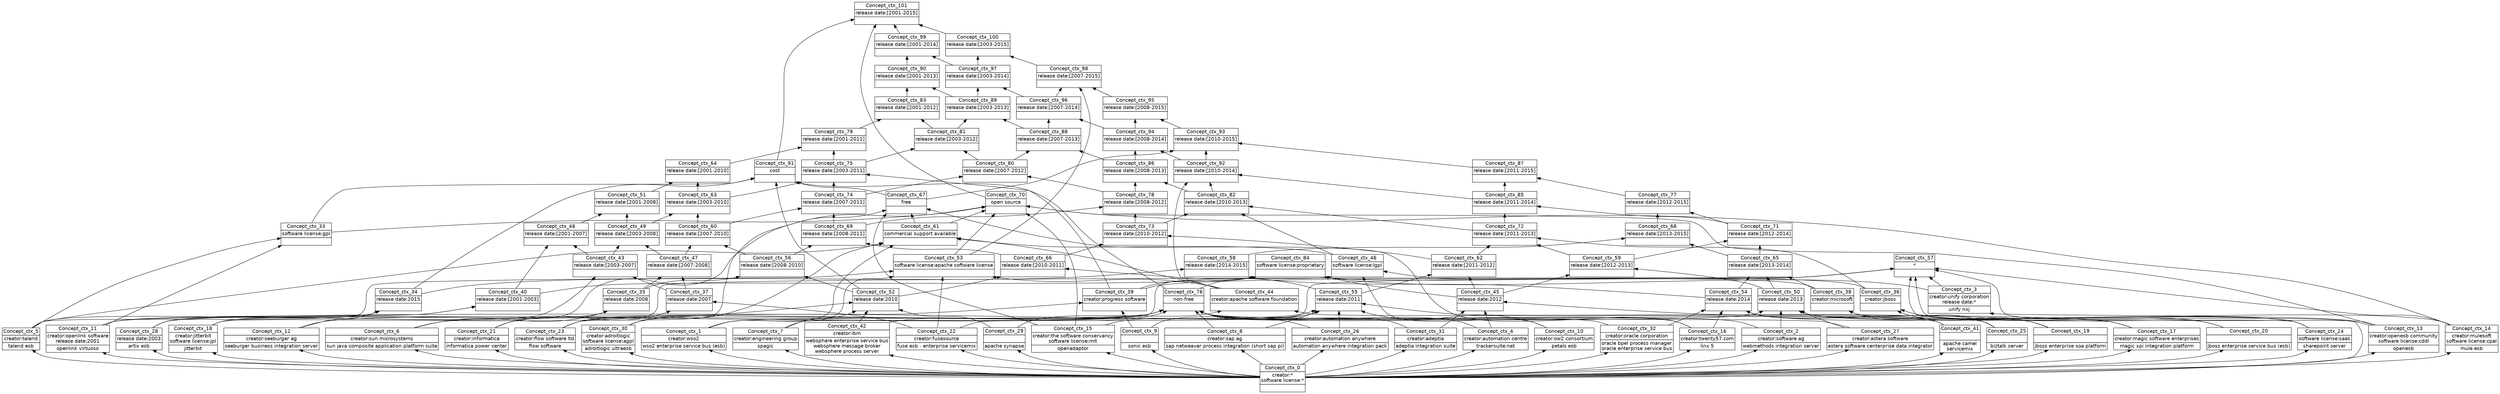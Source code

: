 digraph G { 
	rankdir=BT;
	margin=0;
	node [margin="0.03,0.03",fontname="DejaVu Sans"];
	ranksep=0.3;
	nodesep=0.2;
//graph[label="name:ctx,concept number:102,object number:38,attribute number:104"
150 [shape=none,label=<<table border="0" cellborder="1" cellspacing="0" port="p"><tr><td>Concept_ctx_0</td></tr><tr><td>creator:*<br/>software license:*<br/></td></tr><tr><td><br/></td></tr></table>>];
111 [shape=none,label=<<table border="0" cellborder="1" cellspacing="0" port="p"><tr><td>Concept_ctx_11</td></tr><tr><td>creator:openlink software<br/>release date:2001<br/></td></tr><tr><td>openlink virtuoso<br/></td></tr></table>>];
119 [shape=none,label=<<table border="0" cellborder="1" cellspacing="0" port="p"><tr><td>Concept_ctx_31</td></tr><tr><td>creator:adeptia<br/></td></tr><tr><td>adeptia integration suite<br/></td></tr></table>>];
120 [shape=none,label=<<table border="0" cellborder="1" cellspacing="0" port="p"><tr><td>Concept_ctx_30</td></tr><tr><td>creator:adroitlogic<br/>software license:agpl<br/></td></tr><tr><td>adroitlogic ultraesb<br/></td></tr></table>>];
123 [shape=none,label=<<table border="0" cellborder="1" cellspacing="0" port="p"><tr><td>Concept_ctx_27</td></tr><tr><td>creator:astera software<br/></td></tr><tr><td>astera software centerprise data integrator<br/></td></tr></table>>];
124 [shape=none,label=<<table border="0" cellborder="1" cellspacing="0" port="p"><tr><td>Concept_ctx_26</td></tr><tr><td>creator:automation anywhere<br/></td></tr><tr><td>automation anywhere integration pack<br/></td></tr></table>>];
125 [shape=none,label=<<table border="0" cellborder="1" cellspacing="0" port="p"><tr><td>Concept_ctx_24</td></tr><tr><td>software license:saas<br/></td></tr><tr><td>sharepoint server<br/></td></tr></table>>];
126 [shape=none,label=<<table border="0" cellborder="1" cellspacing="0" port="p"><tr><td>Concept_ctx_25</td></tr><tr><td><br/></td></tr><tr><td>biztalk server<br/></td></tr></table>>];
128 [shape=none,label=<<table border="0" cellborder="1" cellspacing="0" port="p"><tr><td>Concept_ctx_23</td></tr><tr><td>creator:flow software ltd<br/></td></tr><tr><td>flow software<br/></td></tr></table>>];
129 [shape=none,label=<<table border="0" cellborder="1" cellspacing="0" port="p"><tr><td>Concept_ctx_22</td></tr><tr><td>creator:fusesource<br/></td></tr><tr><td>fuse esb - enterprise servicemix<br/></td></tr></table>>];
130 [shape=none,label=<<table border="0" cellborder="1" cellspacing="0" port="p"><tr><td>Concept_ctx_21</td></tr><tr><td>creator:informatica<br/></td></tr><tr><td>informatica power center<br/></td></tr></table>>];
132 [shape=none,label=<<table border="0" cellborder="1" cellspacing="0" port="p"><tr><td>Concept_ctx_18</td></tr><tr><td>creator:jitterbit<br/>software license:jpl<br/></td></tr><tr><td>jitterbit<br/></td></tr></table>>];
133 [shape=none,label=<<table border="0" cellborder="1" cellspacing="0" port="p"><tr><td>Concept_ctx_17</td></tr><tr><td>creator:magic software enterprises<br/></td></tr><tr><td>magic xpi integration platform<br/></td></tr></table>>];
134 [shape=none,label=<<table border="0" cellborder="1" cellspacing="0" port="p"><tr><td>Concept_ctx_16</td></tr><tr><td>creator:twenty57.com<br/></td></tr><tr><td>linx 5<br/></td></tr></table>>];
135 [shape=none,label=<<table border="0" cellborder="1" cellspacing="0" port="p"><tr><td>Concept_ctx_15</td></tr><tr><td>creator:the software conservancy<br/>software license:mit<br/></td></tr><tr><td>openadaptor<br/></td></tr></table>>];
136 [shape=none,label=<<table border="0" cellborder="1" cellspacing="0" port="p"><tr><td>Concept_ctx_14</td></tr><tr><td>creator:mulesoft<br/>software license:cpal<br/></td></tr><tr><td>mule esb<br/></td></tr></table>>];
137 [shape=none,label=<<table border="0" cellborder="1" cellspacing="0" port="p"><tr><td>Concept_ctx_13</td></tr><tr><td>creator:openesb community<br/>software license:cddl<br/></td></tr><tr><td>openesb<br/></td></tr></table>>];
138 [shape=none,label=<<table border="0" cellborder="1" cellspacing="0" port="p"><tr><td>Concept_ctx_12</td></tr><tr><td>creator:seeburger ag<br/></td></tr><tr><td>seeburger business integration server<br/></td></tr></table>>];
140 [shape=none,label=<<table border="0" cellborder="1" cellspacing="0" port="p"><tr><td>Concept_ctx_10</td></tr><tr><td>creator:ow2 consortium<br/></td></tr><tr><td>petals esb<br/></td></tr></table>>];
141 [shape=none,label=<<table border="0" cellborder="1" cellspacing="0" port="p"><tr><td>Concept_ctx_8</td></tr><tr><td>creator:sap ag<br/></td></tr><tr><td>sap netweaver process integration (short sap pi)<br/></td></tr></table>>];
142 [shape=none,label=<<table border="0" cellborder="1" cellspacing="0" port="p"><tr><td>Concept_ctx_7</td></tr><tr><td>creator:engineering group<br/></td></tr><tr><td>spagic<br/></td></tr></table>>];
143 [shape=none,label=<<table border="0" cellborder="1" cellspacing="0" port="p"><tr><td>Concept_ctx_6</td></tr><tr><td>creator:sun microsystems<br/></td></tr><tr><td>sun java composite application platform suite<br/></td></tr></table>>];
144 [shape=none,label=<<table border="0" cellborder="1" cellspacing="0" port="p"><tr><td>Concept_ctx_5</td></tr><tr><td>creator:talend<br/></td></tr><tr><td>talend esb<br/></td></tr></table>>];
145 [shape=none,label=<<table border="0" cellborder="1" cellspacing="0" port="p"><tr><td>Concept_ctx_4</td></tr><tr><td>creator:automation centre<br/></td></tr><tr><td>trackersuite.net<br/></td></tr></table>>];
146 [shape=none,label=<<table border="0" cellborder="1" cellspacing="0" port="p"><tr><td>Concept_ctx_3</td></tr><tr><td>creator:unify corporation<br/>release date:*<br/></td></tr><tr><td>unify nxj<br/></td></tr></table>>];
147 [shape=none,label=<<table border="0" cellborder="1" cellspacing="0" port="p"><tr><td>Concept_ctx_2</td></tr><tr><td>creator:software ag<br/></td></tr><tr><td>webmethods integration server<br/></td></tr></table>>];
149 [shape=none,label=<<table border="0" cellborder="1" cellspacing="0" port="p"><tr><td>Concept_ctx_1</td></tr><tr><td>creator:wso2<br/></td></tr><tr><td>wso2 enterprise service bus (esb)<br/></td></tr></table>>];
151 [shape=none,label=<<table border="0" cellborder="1" cellspacing="0" port="p"><tr><td>Concept_ctx_28</td></tr><tr><td>release date:2003<br/></td></tr><tr><td>artix esb<br/></td></tr></table>>];
154 [shape=none,label=<<table border="0" cellborder="1" cellspacing="0" port="p"><tr><td>Concept_ctx_29</td></tr><tr><td><br/></td></tr><tr><td>apache synapse<br/></td></tr></table>>];
156 [shape=none,label=<<table border="0" cellborder="1" cellspacing="0" port="p"><tr><td>Concept_ctx_9</td></tr><tr><td><br/></td></tr><tr><td>sonic esb<br/></td></tr></table>>];
157 [shape=none,label=<<table border="0" cellborder="1" cellspacing="0" port="p"><tr><td>Concept_ctx_19</td></tr><tr><td><br/></td></tr><tr><td>jboss enterprise soa platform<br/></td></tr></table>>];
160 [shape=none,label=<<table border="0" cellborder="1" cellspacing="0" port="p"><tr><td>Concept_ctx_20</td></tr><tr><td><br/></td></tr><tr><td>jboss enterprise service bus (esb)<br/></td></tr></table>>];
122 [shape=none,label=<<table border="0" cellborder="1" cellspacing="0" port="p"><tr><td>Concept_ctx_39</td></tr><tr><td>creator:progress software<br/></td></tr><tr><td><br/></td></tr></table>>];
127 [shape=none,label=<<table border="0" cellborder="1" cellspacing="0" port="p"><tr><td>Concept_ctx_38</td></tr><tr><td>creator:microsoft<br/></td></tr><tr><td><br/></td></tr></table>>];
131 [shape=none,label=<<table border="0" cellborder="1" cellspacing="0" port="p"><tr><td>Concept_ctx_36</td></tr><tr><td>creator:jboss<br/></td></tr><tr><td><br/></td></tr></table>>];
139 [shape=none,label=<<table border="0" cellborder="1" cellspacing="0" port="p"><tr><td>Concept_ctx_32</td></tr><tr><td>creator:oracle corporation<br/></td></tr><tr><td>oracle bpel process manager<br/>oracle enterprise service bus<br/></td></tr></table>>];
152 [shape=none,label=<<table border="0" cellborder="1" cellspacing="0" port="p"><tr><td>Concept_ctx_37</td></tr><tr><td>release date:2007<br/></td></tr><tr><td><br/></td></tr></table>>];
153 [shape=none,label=<<table border="0" cellborder="1" cellspacing="0" port="p"><tr><td>Concept_ctx_35</td></tr><tr><td>release date:2008<br/></td></tr><tr><td><br/></td></tr></table>>];
162 [shape=none,label=<<table border="0" cellborder="1" cellspacing="0" port="p"><tr><td>Concept_ctx_41</td></tr><tr><td><br/></td></tr><tr><td>apache camel<br/>servicemix<br/></td></tr></table>>];
164 [shape=none,label=<<table border="0" cellborder="1" cellspacing="0" port="p"><tr><td>Concept_ctx_34</td></tr><tr><td>release date:2015<br/></td></tr><tr><td><br/></td></tr></table>>];
165 [shape=none,label=<<table border="0" cellborder="1" cellspacing="0" port="p"><tr><td>Concept_ctx_40</td></tr><tr><td>release date:[2001-2003]<br/></td></tr><tr><td><br/></td></tr></table>>];
213 [shape=none,label=<<table border="0" cellborder="1" cellspacing="0" port="p"><tr><td>Concept_ctx_33</td></tr><tr><td>software license:gpl<br/></td></tr><tr><td><br/></td></tr></table>>];
121 [shape=none,label=<<table border="0" cellborder="1" cellspacing="0" port="p"><tr><td>Concept_ctx_44</td></tr><tr><td>creator:apache software foundation<br/></td></tr><tr><td><br/></td></tr></table>>];
148 [shape=none,label=<<table border="0" cellborder="1" cellspacing="0" port="p"><tr><td>Concept_ctx_42</td></tr><tr><td>creator:ibm<br/></td></tr><tr><td>websphere enterprise service bus<br/>websphere message broker<br/>websphere process server<br/></td></tr></table>>];
159 [shape=none,label=<<table border="0" cellborder="1" cellspacing="0" port="p"><tr><td>Concept_ctx_45</td></tr><tr><td>release date:2012<br/></td></tr><tr><td><br/></td></tr></table>>];
166 [shape=none,label=<<table border="0" cellborder="1" cellspacing="0" port="p"><tr><td>Concept_ctx_43</td></tr><tr><td>release date:[2003-2007]<br/></td></tr><tr><td><br/></td></tr></table>>];
167 [shape=none,label=<<table border="0" cellborder="1" cellspacing="0" port="p"><tr><td>Concept_ctx_47</td></tr><tr><td>release date:[2007-2008]<br/></td></tr><tr><td><br/></td></tr></table>>];
174 [shape=none,label=<<table border="0" cellborder="1" cellspacing="0" port="p"><tr><td>Concept_ctx_48</td></tr><tr><td>release date:[2001-2007]<br/></td></tr><tr><td><br/></td></tr></table>>];
212 [shape=none,label=<<table border="0" cellborder="1" cellspacing="0" port="p"><tr><td>Concept_ctx_46</td></tr><tr><td>software license:lgpl<br/></td></tr><tr><td><br/></td></tr></table>>];
175 [shape=none,label=<<table border="0" cellborder="1" cellspacing="0" port="p"><tr><td>Concept_ctx_49</td></tr><tr><td>release date:[2003-2008]<br/></td></tr><tr><td><br/></td></tr></table>>];
155 [shape=none,label=<<table border="0" cellborder="1" cellspacing="0" port="p"><tr><td>Concept_ctx_52</td></tr><tr><td>release date:2010<br/></td></tr><tr><td><br/></td></tr></table>>];
161 [shape=none,label=<<table border="0" cellborder="1" cellspacing="0" port="p"><tr><td>Concept_ctx_50</td></tr><tr><td>release date:2013<br/></td></tr><tr><td><br/></td></tr></table>>];
182 [shape=none,label=<<table border="0" cellborder="1" cellspacing="0" port="p"><tr><td>Concept_ctx_51</td></tr><tr><td>release date:[2001-2008]<br/></td></tr><tr><td><br/></td></tr></table>>];
211 [shape=none,label=<<table border="0" cellborder="1" cellspacing="0" port="p"><tr><td>Concept_ctx_53</td></tr><tr><td>software license:apache software license<br/></td></tr><tr><td><br/></td></tr></table>>];
158 [shape=none,label=<<table border="0" cellborder="1" cellspacing="0" port="p"><tr><td>Concept_ctx_55</td></tr><tr><td>release date:2011<br/></td></tr><tr><td><br/></td></tr></table>>];
163 [shape=none,label=<<table border="0" cellborder="1" cellspacing="0" port="p"><tr><td>Concept_ctx_54</td></tr><tr><td>release date:2014<br/></td></tr><tr><td><br/></td></tr></table>>];
168 [shape=none,label=<<table border="0" cellborder="1" cellspacing="0" port="p"><tr><td>Concept_ctx_56</td></tr><tr><td>release date:[2008-2010]<br/></td></tr><tr><td><br/></td></tr></table>>];
118 [shape=none,label=<<table border="0" cellborder="1" cellspacing="0" port="p"><tr><td>Concept_ctx_57</td></tr><tr><td>*<br/></td></tr><tr><td><br/></td></tr></table>>];
171 [shape=none,label=<<table border="0" cellborder="1" cellspacing="0" port="p"><tr><td>Concept_ctx_59</td></tr><tr><td>release date:[2012-2013]<br/></td></tr><tr><td><br/></td></tr></table>>];
173 [shape=none,label=<<table border="0" cellborder="1" cellspacing="0" port="p"><tr><td>Concept_ctx_58</td></tr><tr><td>release date:[2014-2015]<br/></td></tr><tr><td><br/></td></tr></table>>];
116 [shape=none,label=<<table border="0" cellborder="1" cellspacing="0" port="p"><tr><td>Concept_ctx_61</td></tr><tr><td>commercial support available<br/></td></tr><tr><td><br/></td></tr></table>>];
170 [shape=none,label=<<table border="0" cellborder="1" cellspacing="0" port="p"><tr><td>Concept_ctx_62</td></tr><tr><td>release date:[2011-2012]<br/></td></tr><tr><td><br/></td></tr></table>>];
176 [shape=none,label=<<table border="0" cellborder="1" cellspacing="0" port="p"><tr><td>Concept_ctx_60</td></tr><tr><td>release date:[2007-2010]<br/></td></tr><tr><td><br/></td></tr></table>>];
183 [shape=none,label=<<table border="0" cellborder="1" cellspacing="0" port="p"><tr><td>Concept_ctx_63</td></tr><tr><td>release date:[2003-2010]<br/></td></tr><tr><td><br/></td></tr></table>>];
189 [shape=none,label=<<table border="0" cellborder="1" cellspacing="0" port="p"><tr><td>Concept_ctx_64</td></tr><tr><td>release date:[2001-2010]<br/></td></tr><tr><td><br/></td></tr></table>>];
115 [shape=none,label=<<table border="0" cellborder="1" cellspacing="0" port="p"><tr><td>Concept_ctx_67</td></tr><tr><td>free<br/></td></tr><tr><td><br/></td></tr></table>>];
169 [shape=none,label=<<table border="0" cellborder="1" cellspacing="0" port="p"><tr><td>Concept_ctx_66</td></tr><tr><td>release date:[2010-2011]<br/></td></tr><tr><td><br/></td></tr></table>>];
172 [shape=none,label=<<table border="0" cellborder="1" cellspacing="0" port="p"><tr><td>Concept_ctx_65</td></tr><tr><td>release date:[2013-2014]<br/></td></tr><tr><td><br/></td></tr></table>>];
177 [shape=none,label=<<table border="0" cellborder="1" cellspacing="0" port="p"><tr><td>Concept_ctx_69</td></tr><tr><td>release date:[2008-2011]<br/></td></tr><tr><td><br/></td></tr></table>>];
181 [shape=none,label=<<table border="0" cellborder="1" cellspacing="0" port="p"><tr><td>Concept_ctx_68</td></tr><tr><td>release date:[2013-2015]<br/></td></tr><tr><td><br/></td></tr></table>>];
110 [shape=none,label=<<table border="0" cellborder="1" cellspacing="0" port="p"><tr><td>Concept_ctx_70</td></tr><tr><td>open source<br/></td></tr><tr><td><br/></td></tr></table>>];
178 [shape=none,label=<<table border="0" cellborder="1" cellspacing="0" port="p"><tr><td>Concept_ctx_73</td></tr><tr><td>release date:[2010-2012]<br/></td></tr><tr><td><br/></td></tr></table>>];
179 [shape=none,label=<<table border="0" cellborder="1" cellspacing="0" port="p"><tr><td>Concept_ctx_72</td></tr><tr><td>release date:[2011-2013]<br/></td></tr><tr><td><br/></td></tr></table>>];
180 [shape=none,label=<<table border="0" cellborder="1" cellspacing="0" port="p"><tr><td>Concept_ctx_71</td></tr><tr><td>release date:[2012-2014]<br/></td></tr><tr><td><br/></td></tr></table>>];
184 [shape=none,label=<<table border="0" cellborder="1" cellspacing="0" port="p"><tr><td>Concept_ctx_74</td></tr><tr><td>release date:[2007-2011]<br/></td></tr><tr><td><br/></td></tr></table>>];
112 [shape=none,label=<<table border="0" cellborder="1" cellspacing="0" port="p"><tr><td>Concept_ctx_76</td></tr><tr><td>non-free<br/></td></tr><tr><td><br/></td></tr></table>>];
185 [shape=none,label=<<table border="0" cellborder="1" cellspacing="0" port="p"><tr><td>Concept_ctx_78</td></tr><tr><td>release date:[2008-2012]<br/></td></tr><tr><td><br/></td></tr></table>>];
188 [shape=none,label=<<table border="0" cellborder="1" cellspacing="0" port="p"><tr><td>Concept_ctx_77</td></tr><tr><td>release date:[2012-2015]<br/></td></tr><tr><td><br/></td></tr></table>>];
190 [shape=none,label=<<table border="0" cellborder="1" cellspacing="0" port="p"><tr><td>Concept_ctx_75</td></tr><tr><td>release date:[2003-2011]<br/></td></tr><tr><td><br/></td></tr></table>>];
195 [shape=none,label=<<table border="0" cellborder="1" cellspacing="0" port="p"><tr><td>Concept_ctx_79</td></tr><tr><td>release date:[2001-2011]<br/></td></tr><tr><td><br/></td></tr></table>>];
191 [shape=none,label=<<table border="0" cellborder="1" cellspacing="0" port="p"><tr><td>Concept_ctx_80</td></tr><tr><td>release date:[2007-2012]<br/></td></tr><tr><td><br/></td></tr></table>>];
196 [shape=none,label=<<table border="0" cellborder="1" cellspacing="0" port="p"><tr><td>Concept_ctx_81</td></tr><tr><td>release date:[2003-2012]<br/></td></tr><tr><td><br/></td></tr></table>>];
186 [shape=none,label=<<table border="0" cellborder="1" cellspacing="0" port="p"><tr><td>Concept_ctx_82</td></tr><tr><td>release date:[2010-2013]<br/></td></tr><tr><td><br/></td></tr></table>>];
200 [shape=none,label=<<table border="0" cellborder="1" cellspacing="0" port="p"><tr><td>Concept_ctx_83</td></tr><tr><td>release date:[2001-2012]<br/></td></tr><tr><td><br/></td></tr></table>>];
187 [shape=none,label=<<table border="0" cellborder="1" cellspacing="0" port="p"><tr><td>Concept_ctx_85</td></tr><tr><td>release date:[2011-2014]<br/></td></tr><tr><td><br/></td></tr></table>>];
210 [shape=none,label=<<table border="0" cellborder="1" cellspacing="0" port="p"><tr><td>Concept_ctx_84</td></tr><tr><td>software license:proprietary<br/></td></tr><tr><td><br/></td></tr></table>>];
192 [shape=none,label=<<table border="0" cellborder="1" cellspacing="0" port="p"><tr><td>Concept_ctx_86</td></tr><tr><td>release date:[2008-2013]<br/></td></tr><tr><td><br/></td></tr></table>>];
194 [shape=none,label=<<table border="0" cellborder="1" cellspacing="0" port="p"><tr><td>Concept_ctx_87</td></tr><tr><td>release date:[2011-2015]<br/></td></tr><tr><td><br/></td></tr></table>>];
197 [shape=none,label=<<table border="0" cellborder="1" cellspacing="0" port="p"><tr><td>Concept_ctx_88</td></tr><tr><td>release date:[2007-2013]<br/></td></tr><tr><td><br/></td></tr></table>>];
201 [shape=none,label=<<table border="0" cellborder="1" cellspacing="0" port="p"><tr><td>Concept_ctx_89</td></tr><tr><td>release date:[2003-2013]<br/></td></tr><tr><td><br/></td></tr></table>>];
204 [shape=none,label=<<table border="0" cellborder="1" cellspacing="0" port="p"><tr><td>Concept_ctx_90</td></tr><tr><td>release date:[2001-2013]<br/></td></tr><tr><td><br/></td></tr></table>>];
108 [shape=none,label=<<table border="0" cellborder="1" cellspacing="0" port="p"><tr><td>Concept_ctx_91</td></tr><tr><td>cost<br/></td></tr><tr><td><br/></td></tr></table>>];
193 [shape=none,label=<<table border="0" cellborder="1" cellspacing="0" port="p"><tr><td>Concept_ctx_92</td></tr><tr><td>release date:[2010-2014]<br/></td></tr><tr><td><br/></td></tr></table>>];
198 [shape=none,label=<<table border="0" cellborder="1" cellspacing="0" port="p"><tr><td>Concept_ctx_94</td></tr><tr><td>release date:[2008-2014]<br/></td></tr><tr><td><br/></td></tr></table>>];
199 [shape=none,label=<<table border="0" cellborder="1" cellspacing="0" port="p"><tr><td>Concept_ctx_93</td></tr><tr><td>release date:[2010-2015]<br/></td></tr><tr><td><br/></td></tr></table>>];
202 [shape=none,label=<<table border="0" cellborder="1" cellspacing="0" port="p"><tr><td>Concept_ctx_96</td></tr><tr><td>release date:[2007-2014]<br/></td></tr><tr><td><br/></td></tr></table>>];
203 [shape=none,label=<<table border="0" cellborder="1" cellspacing="0" port="p"><tr><td>Concept_ctx_95</td></tr><tr><td>release date:[2008-2015]<br/></td></tr><tr><td><br/></td></tr></table>>];
205 [shape=none,label=<<table border="0" cellborder="1" cellspacing="0" port="p"><tr><td>Concept_ctx_97</td></tr><tr><td>release date:[2003-2014]<br/></td></tr><tr><td><br/></td></tr></table>>];
206 [shape=none,label=<<table border="0" cellborder="1" cellspacing="0" port="p"><tr><td>Concept_ctx_98</td></tr><tr><td>release date:[2007-2015]<br/></td></tr><tr><td><br/></td></tr></table>>];
207 [shape=none,label=<<table border="0" cellborder="1" cellspacing="0" port="p"><tr><td>Concept_ctx_99</td></tr><tr><td>release date:[2001-2014]<br/></td></tr><tr><td><br/></td></tr></table>>];
208 [shape=none,label=<<table border="0" cellborder="1" cellspacing="0" port="p"><tr><td>Concept_ctx_100</td></tr><tr><td>release date:[2003-2015]<br/></td></tr><tr><td><br/></td></tr></table>>];
209 [shape=none,label=<<table border="0" cellborder="1" cellspacing="0" port="p"><tr><td>Concept_ctx_101</td></tr><tr><td>release date:[2001-2015]<br/></td></tr><tr><td><br/></td></tr></table>>];
	150:p -> 111:p
	150:p -> 119:p
	150:p -> 120:p
	150:p -> 123:p
	150:p -> 124:p
	150:p -> 125:p
	150:p -> 126:p
	150:p -> 128:p
	150:p -> 129:p
	150:p -> 130:p
	150:p -> 132:p
	150:p -> 133:p
	150:p -> 134:p
	150:p -> 135:p
	150:p -> 136:p
	150:p -> 137:p
	150:p -> 138:p
	150:p -> 140:p
	150:p -> 141:p
	150:p -> 142:p
	150:p -> 143:p
	150:p -> 144:p
	150:p -> 145:p
	150:p -> 146:p
	150:p -> 147:p
	150:p -> 149:p
	150:p -> 151:p
	150:p -> 154:p
	150:p -> 156:p
	150:p -> 157:p
	150:p -> 160:p
	151:p -> 122:p
	156:p -> 122:p
	125:p -> 127:p
	126:p -> 127:p
	157:p -> 131:p
	160:p -> 131:p
	150:p -> 139:p
	129:p -> 152:p
	130:p -> 152:p
	132:p -> 153:p
	143:p -> 153:p
	150:p -> 162:p
	144:p -> 164:p
	138:p -> 164:p
	151:p -> 165:p
	111:p -> 165:p
	144:p -> 213:p
	111:p -> 213:p
	154:p -> 121:p
	162:p -> 121:p
	150:p -> 148:p
	119:p -> 159:p
	133:p -> 159:p
	145:p -> 159:p
	151:p -> 166:p
	152:p -> 166:p
	152:p -> 167:p
	153:p -> 167:p
	165:p -> 174:p
	166:p -> 174:p
	142:p -> 212:p
	140:p -> 212:p
	131:p -> 212:p
	167:p -> 175:p
	166:p -> 175:p
	154:p -> 155:p
	148:p -> 155:p
	128:p -> 155:p
	142:p -> 155:p
	149:p -> 161:p
	125:p -> 161:p
	160:p -> 161:p
	123:p -> 161:p
	147:p -> 161:p
	137:p -> 161:p
	174:p -> 182:p
	175:p -> 182:p
	144:p -> 211:p
	149:p -> 211:p
	129:p -> 211:p
	121:p -> 211:p
	124:p -> 158:p
	156:p -> 158:p
	157:p -> 158:p
	135:p -> 158:p
	141:p -> 158:p
	120:p -> 158:p
	140:p -> 158:p
	126:p -> 163:p
	136:p -> 163:p
	134:p -> 163:p
	139:p -> 163:p
	162:p -> 163:p
	155:p -> 168:p
	153:p -> 168:p
	125:p -> 118:p
	136:p -> 118:p
	137:p -> 118:p
	132:p -> 118:p
	122:p -> 118:p
	129:p -> 118:p
	133:p -> 118:p
	146:p -> 118:p
	159:p -> 171:p
	161:p -> 171:p
	163:p -> 173:p
	164:p -> 173:p
	144:p -> 116:p
	149:p -> 116:p
	212:p -> 116:p
	120:p -> 116:p
	121:p -> 116:p
	159:p -> 170:p
	158:p -> 170:p
	167:p -> 176:p
	168:p -> 176:p
	176:p -> 183:p
	175:p -> 183:p
	182:p -> 189:p
	183:p -> 189:p
	128:p -> 115:p
	134:p -> 115:p
	116:p -> 115:p
	135:p -> 115:p
	155:p -> 169:p
	158:p -> 169:p
	163:p -> 172:p
	161:p -> 172:p
	127:p -> 172:p
	168:p -> 177:p
	169:p -> 177:p
	173:p -> 181:p
	172:p -> 181:p
	213:p -> 110:p
	116:p -> 110:p
	135:p -> 110:p
	136:p -> 110:p
	137:p -> 110:p
	132:p -> 110:p
	211:p -> 110:p
	169:p -> 178:p
	170:p -> 178:p
	170:p -> 179:p
	171:p -> 179:p
	131:p -> 179:p
	171:p -> 180:p
	172:p -> 180:p
	176:p -> 184:p
	177:p -> 184:p
	124:p -> 112:p
	143:p -> 112:p
	145:p -> 112:p
	141:p -> 112:p
	148:p -> 112:p
	130:p -> 112:p
	134:p -> 112:p
	111:p -> 112:p
	126:p -> 112:p
	147:p -> 112:p
	138:p -> 112:p
	119:p -> 112:p
	123:p -> 112:p
	128:p -> 112:p
	139:p -> 112:p
	178:p -> 185:p
	177:p -> 185:p
	181:p -> 188:p
	180:p -> 188:p
	184:p -> 190:p
	122:p -> 190:p
	183:p -> 190:p
	189:p -> 195:p
	190:p -> 195:p
	184:p -> 191:p
	185:p -> 191:p
	191:p -> 196:p
	190:p -> 196:p
	212:p -> 186:p
	179:p -> 186:p
	178:p -> 186:p
	195:p -> 200:p
	196:p -> 200:p
	180:p -> 187:p
	179:p -> 187:p
	122:p -> 210:p
	165:p -> 210:p
	127:p -> 210:p
	146:p -> 210:p
	112:p -> 210:p
	159:p -> 210:p
	185:p -> 192:p
	186:p -> 192:p
	187:p -> 194:p
	188:p -> 194:p
	191:p -> 197:p
	192:p -> 197:p
	197:p -> 201:p
	196:p -> 201:p
	200:p -> 204:p
	201:p -> 204:p
	115:p -> 108:p
	213:p -> 108:p
	112:p -> 108:p
	155:p -> 108:p
	164:p -> 108:p
	187:p -> 193:p
	186:p -> 193:p
	121:p -> 193:p
	192:p -> 198:p
	193:p -> 198:p
	115:p -> 199:p
	194:p -> 199:p
	193:p -> 199:p
	198:p -> 202:p
	197:p -> 202:p
	199:p -> 203:p
	198:p -> 203:p
	202:p -> 205:p
	201:p -> 205:p
	203:p -> 206:p
	202:p -> 206:p
	211:p -> 206:p
	204:p -> 207:p
	205:p -> 207:p
	205:p -> 208:p
	206:p -> 208:p
	208:p -> 209:p
	207:p -> 209:p
	108:p -> 209:p
	110:p -> 209:p
}